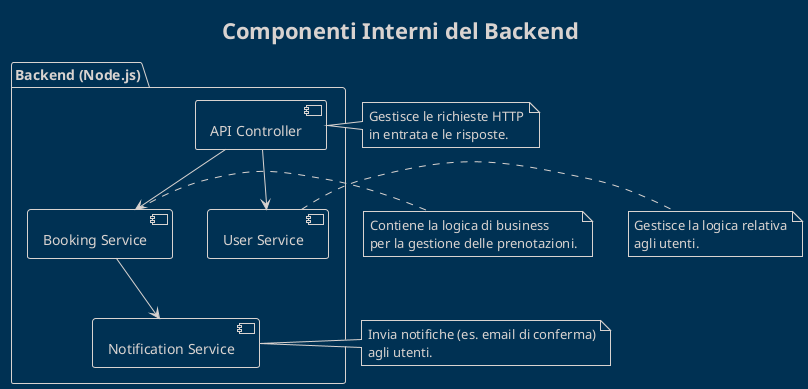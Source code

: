 @startuml BackendInternal-ComponentDiagram
!theme blueprint
title Componenti Interni del Backend

package "Backend (Node.js)" {

  [API Controller] as ApiController
  [Booking Service] as BookingService
  [User Service] as UserService
  [Notification Service] as NotificationService

}

ApiController --> BookingService
ApiController --> UserService
BookingService --> NotificationService

note right of ApiController
  Gestisce le richieste HTTP
  in entrata e le risposte.
end note

note right of BookingService
  Contiene la logica di business
  per la gestione delle prenotazioni.
end note

note right of UserService
  Gestisce la logica relativa
  agli utenti.
end note

note right of NotificationService
  Invia notifiche (es. email di conferma)
  agli utenti.
end note
@enduml
